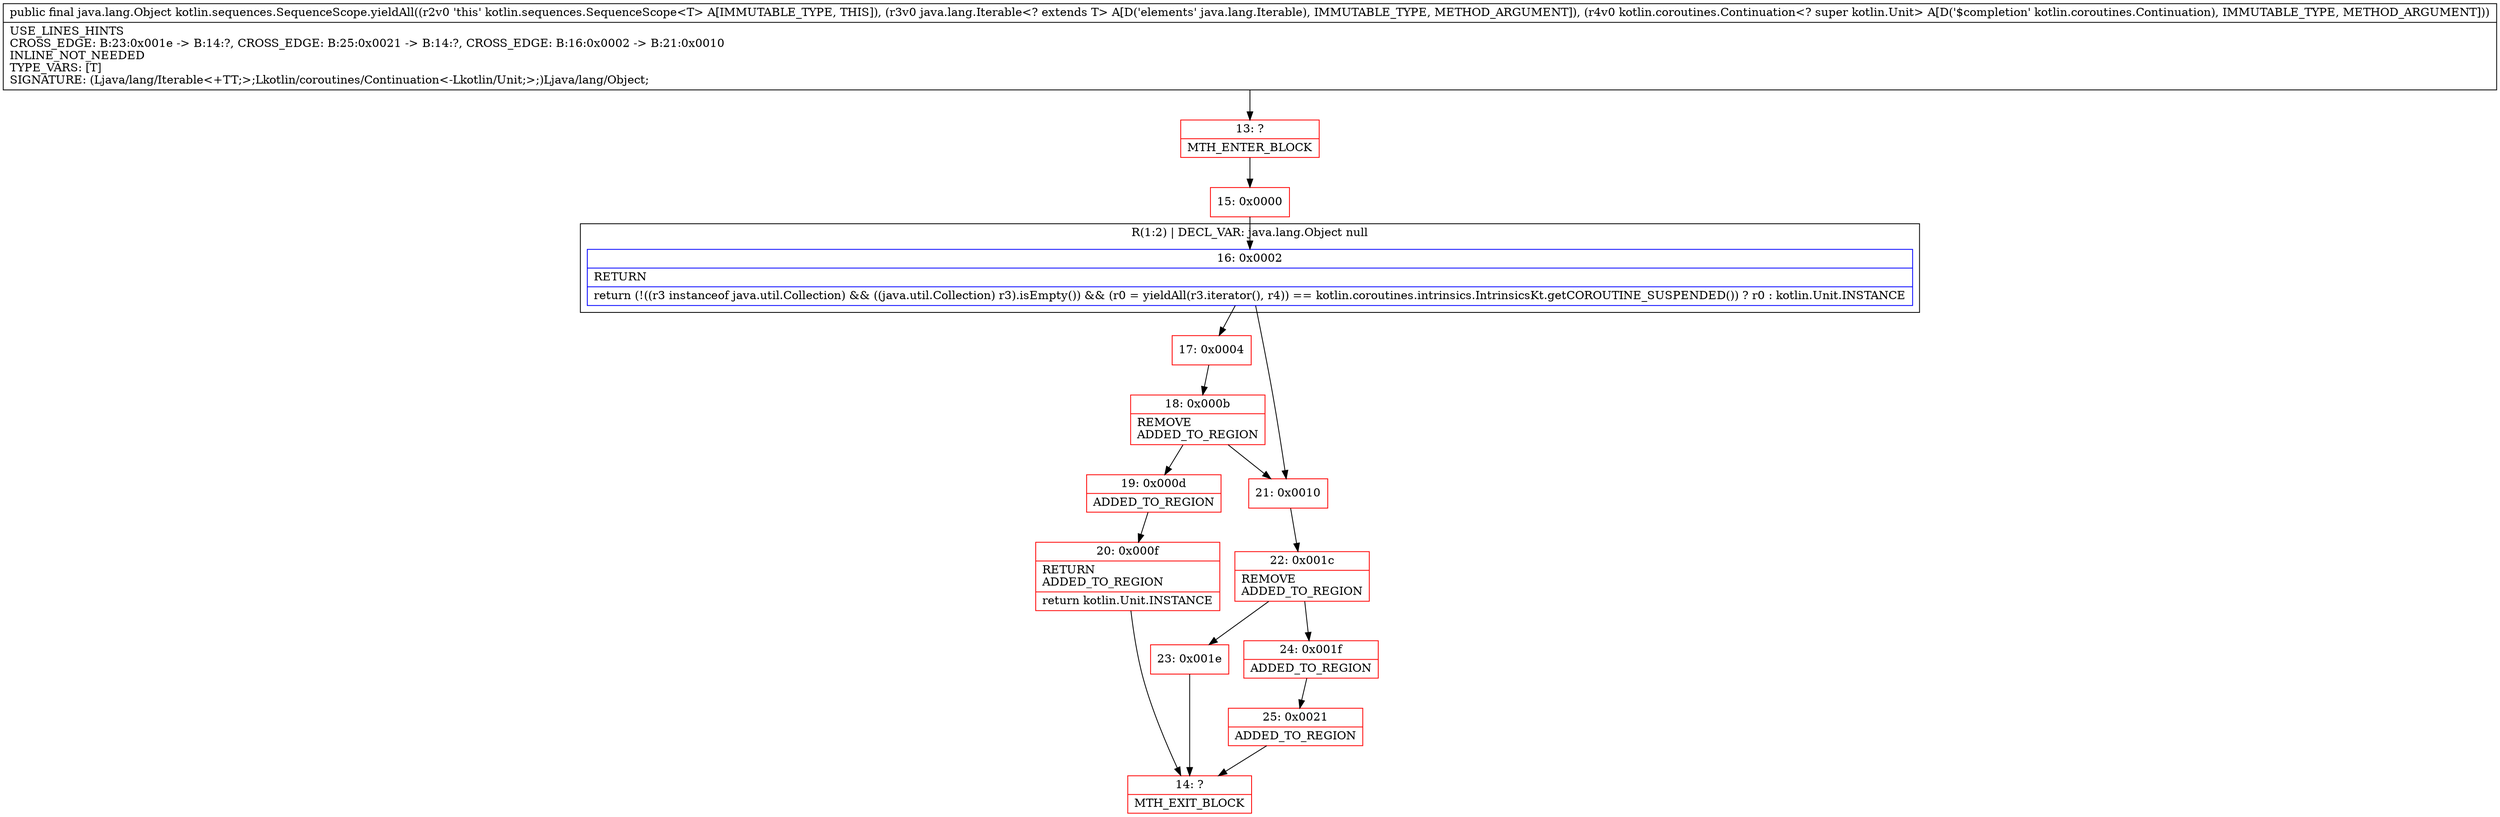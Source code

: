 digraph "CFG forkotlin.sequences.SequenceScope.yieldAll(Ljava\/lang\/Iterable;Lkotlin\/coroutines\/Continuation;)Ljava\/lang\/Object;" {
subgraph cluster_Region_236709013 {
label = "R(1:2) | DECL_VAR: java.lang.Object null\l";
node [shape=record,color=blue];
Node_16 [shape=record,label="{16\:\ 0x0002|RETURN\l|return (!((r3 instanceof java.util.Collection) && ((java.util.Collection) r3).isEmpty()) && (r0 = yieldAll(r3.iterator(), r4)) == kotlin.coroutines.intrinsics.IntrinsicsKt.getCOROUTINE_SUSPENDED()) ? r0 : kotlin.Unit.INSTANCE\l}"];
}
Node_13 [shape=record,color=red,label="{13\:\ ?|MTH_ENTER_BLOCK\l}"];
Node_15 [shape=record,color=red,label="{15\:\ 0x0000}"];
Node_17 [shape=record,color=red,label="{17\:\ 0x0004}"];
Node_18 [shape=record,color=red,label="{18\:\ 0x000b|REMOVE\lADDED_TO_REGION\l}"];
Node_19 [shape=record,color=red,label="{19\:\ 0x000d|ADDED_TO_REGION\l}"];
Node_20 [shape=record,color=red,label="{20\:\ 0x000f|RETURN\lADDED_TO_REGION\l|return kotlin.Unit.INSTANCE\l}"];
Node_14 [shape=record,color=red,label="{14\:\ ?|MTH_EXIT_BLOCK\l}"];
Node_21 [shape=record,color=red,label="{21\:\ 0x0010}"];
Node_22 [shape=record,color=red,label="{22\:\ 0x001c|REMOVE\lADDED_TO_REGION\l}"];
Node_23 [shape=record,color=red,label="{23\:\ 0x001e}"];
Node_24 [shape=record,color=red,label="{24\:\ 0x001f|ADDED_TO_REGION\l}"];
Node_25 [shape=record,color=red,label="{25\:\ 0x0021|ADDED_TO_REGION\l}"];
MethodNode[shape=record,label="{public final java.lang.Object kotlin.sequences.SequenceScope.yieldAll((r2v0 'this' kotlin.sequences.SequenceScope\<T\> A[IMMUTABLE_TYPE, THIS]), (r3v0 java.lang.Iterable\<? extends T\> A[D('elements' java.lang.Iterable), IMMUTABLE_TYPE, METHOD_ARGUMENT]), (r4v0 kotlin.coroutines.Continuation\<? super kotlin.Unit\> A[D('$completion' kotlin.coroutines.Continuation), IMMUTABLE_TYPE, METHOD_ARGUMENT]))  | USE_LINES_HINTS\lCROSS_EDGE: B:23:0x001e \-\> B:14:?, CROSS_EDGE: B:25:0x0021 \-\> B:14:?, CROSS_EDGE: B:16:0x0002 \-\> B:21:0x0010\lINLINE_NOT_NEEDED\lTYPE_VARS: [T]\lSIGNATURE: (Ljava\/lang\/Iterable\<+TT;\>;Lkotlin\/coroutines\/Continuation\<\-Lkotlin\/Unit;\>;)Ljava\/lang\/Object;\l}"];
MethodNode -> Node_13;Node_16 -> Node_17;
Node_16 -> Node_21;
Node_13 -> Node_15;
Node_15 -> Node_16;
Node_17 -> Node_18;
Node_18 -> Node_19;
Node_18 -> Node_21;
Node_19 -> Node_20;
Node_20 -> Node_14;
Node_21 -> Node_22;
Node_22 -> Node_23;
Node_22 -> Node_24;
Node_23 -> Node_14;
Node_24 -> Node_25;
Node_25 -> Node_14;
}

